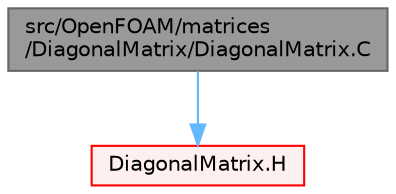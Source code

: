 digraph "src/OpenFOAM/matrices/DiagonalMatrix/DiagonalMatrix.C"
{
 // LATEX_PDF_SIZE
  bgcolor="transparent";
  edge [fontname=Helvetica,fontsize=10,labelfontname=Helvetica,labelfontsize=10];
  node [fontname=Helvetica,fontsize=10,shape=box,height=0.2,width=0.4];
  Node1 [id="Node000001",label="src/OpenFOAM/matrices\l/DiagonalMatrix/DiagonalMatrix.C",height=0.2,width=0.4,color="gray40", fillcolor="grey60", style="filled", fontcolor="black",tooltip=" "];
  Node1 -> Node2 [id="edge1_Node000001_Node000002",color="steelblue1",style="solid",tooltip=" "];
  Node2 [id="Node000002",label="DiagonalMatrix.H",height=0.2,width=0.4,color="red", fillcolor="#FFF0F0", style="filled",URL="$DiagonalMatrix_8H.html",tooltip=" "];
}
